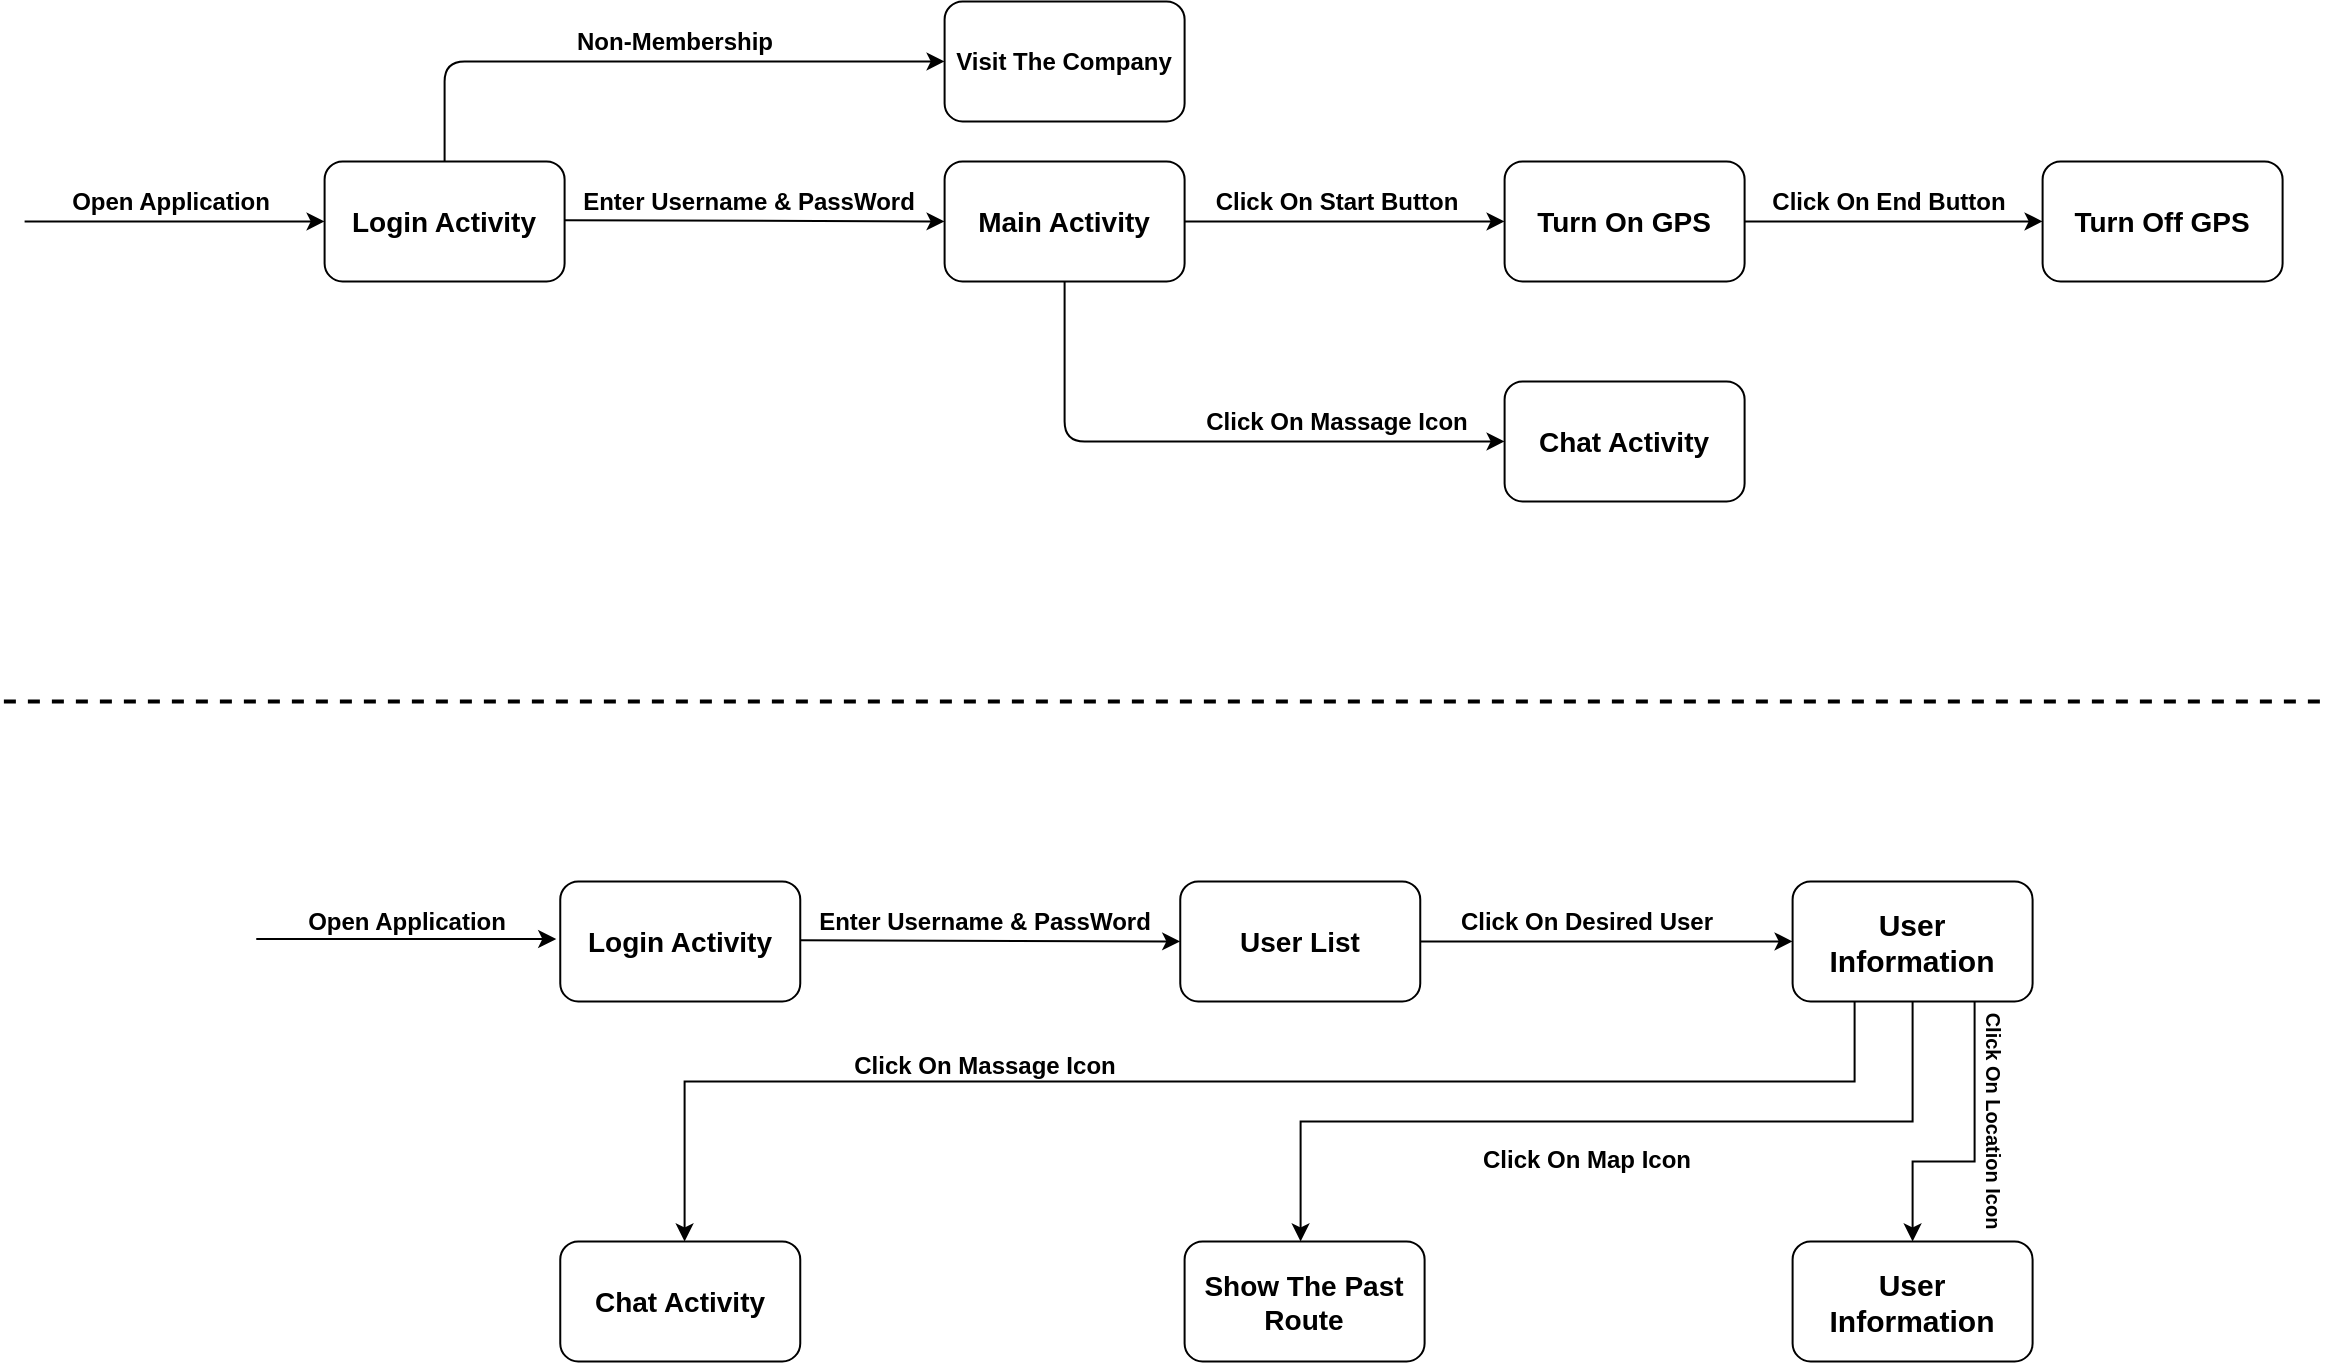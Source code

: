 <mxfile version="12.4.2" type="device" pages="1"><diagram id="LOb9DJNmsq7_m7eezj4-" name="Page-1"><mxGraphModel dx="1673" dy="872" grid="1" gridSize="10" guides="1" tooltips="1" connect="1" arrows="1" fold="1" page="1" pageScale="1" pageWidth="1169" pageHeight="827" math="0" shadow="0"><root><mxCell id="0"/><mxCell id="1" parent="0"/><mxCell id="nszsezrRDMAvSKFirYBr-1" value="" style="endArrow=classic;html=1;" edge="1" parent="1"><mxGeometry width="50" height="50" relative="1" as="geometry"><mxPoint x="12.3" y="187.71" as="sourcePoint"/><mxPoint x="162.3" y="187.71" as="targetPoint"/></mxGeometry></mxCell><mxCell id="nszsezrRDMAvSKFirYBr-2" value="Open Application" style="text;html=1;align=center;verticalAlign=middle;resizable=0;points=[];;autosize=1;fontStyle=1" vertex="1" parent="1"><mxGeometry x="30.3" y="167.71" width="110" height="20" as="geometry"/></mxCell><mxCell id="nszsezrRDMAvSKFirYBr-4" value="&lt;font style=&quot;font-size: 14px&quot;&gt;&lt;b&gt;Login Activity&lt;/b&gt;&lt;/font&gt;" style="rounded=1;whiteSpace=wrap;html=1;" vertex="1" parent="1"><mxGeometry x="162.3" y="157.71" width="120" height="60" as="geometry"/></mxCell><mxCell id="nszsezrRDMAvSKFirYBr-5" value="" style="endArrow=classic;html=1;entryX=0;entryY=0.5;entryDx=0;entryDy=0;" edge="1" parent="1" target="nszsezrRDMAvSKFirYBr-9"><mxGeometry width="50" height="50" relative="1" as="geometry"><mxPoint x="282.3" y="187.12" as="sourcePoint"/><mxPoint x="452.3" y="187.12" as="targetPoint"/></mxGeometry></mxCell><mxCell id="nszsezrRDMAvSKFirYBr-6" value="" style="endArrow=classic;html=1;entryX=0;entryY=0.5;entryDx=0;entryDy=0;exitX=0.5;exitY=0;exitDx=0;exitDy=0;" edge="1" parent="1" source="nszsezrRDMAvSKFirYBr-4" target="nszsezrRDMAvSKFirYBr-8"><mxGeometry width="50" height="50" relative="1" as="geometry"><mxPoint x="222.3" y="107.71" as="sourcePoint"/><mxPoint x="312.89" y="107.71" as="targetPoint"/><Array as="points"><mxPoint x="222.3" y="107.71"/></Array></mxGeometry></mxCell><mxCell id="nszsezrRDMAvSKFirYBr-8" value="&lt;font style=&quot;font-size: 12px&quot;&gt;&lt;b&gt;Visit The Company&lt;/b&gt;&lt;/font&gt;" style="rounded=1;whiteSpace=wrap;html=1;" vertex="1" parent="1"><mxGeometry x="472.3" y="77.71" width="120" height="60" as="geometry"/></mxCell><mxCell id="nszsezrRDMAvSKFirYBr-9" value="&lt;font style=&quot;font-size: 14px&quot;&gt;&lt;b&gt;Main Activity&lt;/b&gt;&lt;/font&gt;" style="rounded=1;whiteSpace=wrap;html=1;" vertex="1" parent="1"><mxGeometry x="472.3" y="157.71" width="120" height="60" as="geometry"/></mxCell><mxCell id="nszsezrRDMAvSKFirYBr-19" value="&lt;font style=&quot;font-size: 14px&quot;&gt;&lt;b&gt;Chat Activity&lt;/b&gt;&lt;/font&gt;" style="rounded=1;whiteSpace=wrap;html=1;" vertex="1" parent="1"><mxGeometry x="752.3" y="267.71" width="120" height="60" as="geometry"/></mxCell><mxCell id="nszsezrRDMAvSKFirYBr-10" value="Non-Membership" style="text;html=1;align=center;verticalAlign=middle;resizable=0;points=[];;autosize=1;fontStyle=1" vertex="1" parent="1"><mxGeometry x="282.3" y="87.71" width="110" height="20" as="geometry"/></mxCell><mxCell id="nszsezrRDMAvSKFirYBr-11" value="Enter Username &amp;amp; PassWord" style="text;html=1;align=center;verticalAlign=middle;resizable=0;points=[];;autosize=1;fontStyle=1" vertex="1" parent="1"><mxGeometry x="284.3" y="167.71" width="180" height="20" as="geometry"/></mxCell><mxCell id="nszsezrRDMAvSKFirYBr-12" value="" style="endArrow=classic;html=1;" edge="1" parent="1"><mxGeometry width="50" height="50" relative="1" as="geometry"><mxPoint x="592.3" y="187.71" as="sourcePoint"/><mxPoint x="752.3" y="187.71" as="targetPoint"/></mxGeometry></mxCell><mxCell id="nszsezrRDMAvSKFirYBr-16" value="" style="edgeStyle=orthogonalEdgeStyle;rounded=0;orthogonalLoop=1;jettySize=auto;html=1;" edge="1" parent="1" source="nszsezrRDMAvSKFirYBr-13" target="nszsezrRDMAvSKFirYBr-15"><mxGeometry relative="1" as="geometry"/></mxCell><mxCell id="nszsezrRDMAvSKFirYBr-13" value="&lt;font style=&quot;font-size: 14px&quot;&gt;&lt;b&gt;Turn On GPS&lt;/b&gt;&lt;/font&gt;" style="rounded=1;whiteSpace=wrap;html=1;" vertex="1" parent="1"><mxGeometry x="752.3" y="157.71" width="120" height="60" as="geometry"/></mxCell><mxCell id="nszsezrRDMAvSKFirYBr-15" value="&lt;font style=&quot;font-size: 14px&quot;&gt;&lt;b&gt;Turn Off GPS&lt;/b&gt;&lt;/font&gt;" style="rounded=1;whiteSpace=wrap;html=1;" vertex="1" parent="1"><mxGeometry x="1021.3" y="157.71" width="120" height="60" as="geometry"/></mxCell><mxCell id="nszsezrRDMAvSKFirYBr-14" value="Click On Start Button" style="text;html=1;align=center;verticalAlign=middle;resizable=0;points=[];;autosize=1;fontStyle=1" vertex="1" parent="1"><mxGeometry x="603.3" y="167.71" width="130" height="20" as="geometry"/></mxCell><mxCell id="nszsezrRDMAvSKFirYBr-18" value="Click On End Button" style="text;html=1;align=center;verticalAlign=middle;resizable=0;points=[];;autosize=1;fontStyle=1" vertex="1" parent="1"><mxGeometry x="879.3" y="167.71" width="130" height="20" as="geometry"/></mxCell><mxCell id="nszsezrRDMAvSKFirYBr-21" value="" style="endArrow=classic;html=1;exitX=0.5;exitY=1;exitDx=0;exitDy=0;entryX=0;entryY=0.5;entryDx=0;entryDy=0;" edge="1" parent="1" source="nszsezrRDMAvSKFirYBr-9" target="nszsezrRDMAvSKFirYBr-19"><mxGeometry width="50" height="50" relative="1" as="geometry"><mxPoint x="592.3" y="317.12" as="sourcePoint"/><mxPoint x="752.3" y="317.12" as="targetPoint"/><Array as="points"><mxPoint x="532.3" y="297.71"/><mxPoint x="671.3" y="297.71"/></Array></mxGeometry></mxCell><mxCell id="nszsezrRDMAvSKFirYBr-22" value="Click On Massage Icon" style="text;html=1;align=center;verticalAlign=middle;resizable=0;points=[];;autosize=1;fontStyle=1" vertex="1" parent="1"><mxGeometry x="598.3" y="277.71" width="140" height="20" as="geometry"/></mxCell><mxCell id="nszsezrRDMAvSKFirYBr-23" value="" style="endArrow=none;dashed=1;html=1;fontSize=18;fontStyle=1;strokeWidth=2;" edge="1" parent="1"><mxGeometry width="50" height="50" relative="1" as="geometry"><mxPoint x="1.94" y="427.71" as="sourcePoint"/><mxPoint x="1161.94" y="427.71" as="targetPoint"/><Array as="points"/></mxGeometry></mxCell><mxCell id="nszsezrRDMAvSKFirYBr-24" value="&lt;font style=&quot;font-size: 14px&quot;&gt;&lt;b&gt;Login Activity&lt;/b&gt;&lt;/font&gt;" style="rounded=1;whiteSpace=wrap;html=1;" vertex="1" parent="1"><mxGeometry x="280.13" y="517.71" width="120" height="60" as="geometry"/></mxCell><mxCell id="nszsezrRDMAvSKFirYBr-25" value="" style="endArrow=classic;html=1;entryX=0;entryY=0.5;entryDx=0;entryDy=0;" edge="1" parent="1" target="nszsezrRDMAvSKFirYBr-28"><mxGeometry width="50" height="50" relative="1" as="geometry"><mxPoint x="400.13" y="547.12" as="sourcePoint"/><mxPoint x="570.13" y="547.12" as="targetPoint"/></mxGeometry></mxCell><mxCell id="nszsezrRDMAvSKFirYBr-34" value="" style="edgeStyle=orthogonalEdgeStyle;rounded=0;orthogonalLoop=1;jettySize=auto;html=1;strokeWidth=1;fontSize=18;" edge="1" parent="1" source="nszsezrRDMAvSKFirYBr-28" target="nszsezrRDMAvSKFirYBr-33"><mxGeometry relative="1" as="geometry"/></mxCell><mxCell id="nszsezrRDMAvSKFirYBr-28" value="&lt;font style=&quot;font-size: 14px&quot;&gt;&lt;b&gt;User List&lt;/b&gt;&lt;/font&gt;" style="rounded=1;whiteSpace=wrap;html=1;" vertex="1" parent="1"><mxGeometry x="590.13" y="517.71" width="120" height="60" as="geometry"/></mxCell><mxCell id="nszsezrRDMAvSKFirYBr-37" value="" style="edgeStyle=orthogonalEdgeStyle;rounded=0;orthogonalLoop=1;jettySize=auto;html=1;strokeWidth=1;fontSize=18;" edge="1" parent="1" source="nszsezrRDMAvSKFirYBr-33" target="nszsezrRDMAvSKFirYBr-36"><mxGeometry relative="1" as="geometry"><Array as="points"><mxPoint x="927.3" y="617.71"/><mxPoint x="342.3" y="617.71"/></Array></mxGeometry></mxCell><mxCell id="nszsezrRDMAvSKFirYBr-39" value="" style="edgeStyle=orthogonalEdgeStyle;rounded=0;orthogonalLoop=1;jettySize=auto;html=1;strokeWidth=1;fontSize=18;" edge="1" parent="1" source="nszsezrRDMAvSKFirYBr-33" target="nszsezrRDMAvSKFirYBr-38"><mxGeometry relative="1" as="geometry"><Array as="points"><mxPoint x="956.3" y="637.71"/><mxPoint x="650.3" y="637.71"/></Array></mxGeometry></mxCell><mxCell id="nszsezrRDMAvSKFirYBr-41" value="" style="edgeStyle=orthogonalEdgeStyle;rounded=0;orthogonalLoop=1;jettySize=auto;html=1;strokeWidth=1;fontSize=18;" edge="1" parent="1" source="nszsezrRDMAvSKFirYBr-33" target="nszsezrRDMAvSKFirYBr-40"><mxGeometry relative="1" as="geometry"><Array as="points"><mxPoint x="987.3" y="657.71"/><mxPoint x="956.3" y="657.71"/></Array></mxGeometry></mxCell><mxCell id="nszsezrRDMAvSKFirYBr-33" value="&lt;font style=&quot;font-size: 15px&quot;&gt;&lt;b&gt;User Information&lt;/b&gt;&lt;/font&gt;" style="rounded=1;whiteSpace=wrap;html=1;" vertex="1" parent="1"><mxGeometry x="896.3" y="517.71" width="120" height="60" as="geometry"/></mxCell><mxCell id="nszsezrRDMAvSKFirYBr-40" value="&lt;font style=&quot;font-size: 15px&quot;&gt;&lt;b&gt;User Information&lt;/b&gt;&lt;/font&gt;" style="rounded=1;whiteSpace=wrap;html=1;" vertex="1" parent="1"><mxGeometry x="896.3" y="697.71" width="120" height="60" as="geometry"/></mxCell><mxCell id="nszsezrRDMAvSKFirYBr-38" value="&lt;font style=&quot;font-size: 14px&quot;&gt;&lt;b&gt;Show The Past Route&lt;/b&gt;&lt;/font&gt;" style="rounded=1;whiteSpace=wrap;html=1;" vertex="1" parent="1"><mxGeometry x="592.3" y="697.71" width="120" height="60" as="geometry"/></mxCell><mxCell id="nszsezrRDMAvSKFirYBr-36" value="&lt;font style=&quot;font-size: 14px&quot;&gt;&lt;b&gt;Chat Activity&lt;/b&gt;&lt;/font&gt;" style="rounded=1;whiteSpace=wrap;html=1;" vertex="1" parent="1"><mxGeometry x="280.13" y="697.71" width="120" height="60" as="geometry"/></mxCell><mxCell id="nszsezrRDMAvSKFirYBr-30" value="Enter Username &amp;amp; PassWord" style="text;html=1;align=center;verticalAlign=middle;resizable=0;points=[];;autosize=1;fontStyle=1" vertex="1" parent="1"><mxGeometry x="402.13" y="527.71" width="180" height="20" as="geometry"/></mxCell><mxCell id="nszsezrRDMAvSKFirYBr-31" value="" style="endArrow=classic;html=1;" edge="1" parent="1"><mxGeometry width="50" height="50" relative="1" as="geometry"><mxPoint x="128.13" y="546.53" as="sourcePoint"/><mxPoint x="278.13" y="546.53" as="targetPoint"/></mxGeometry></mxCell><mxCell id="nszsezrRDMAvSKFirYBr-32" value="Open Application" style="text;html=1;align=center;verticalAlign=middle;resizable=0;points=[];;autosize=1;fontStyle=1" vertex="1" parent="1"><mxGeometry x="148.13" y="527.71" width="110" height="20" as="geometry"/></mxCell><mxCell id="nszsezrRDMAvSKFirYBr-35" value="Click On Desired User" style="text;html=1;align=center;verticalAlign=middle;resizable=0;points=[];;autosize=1;fontStyle=1" vertex="1" parent="1"><mxGeometry x="723.3" y="527.71" width="140" height="20" as="geometry"/></mxCell><mxCell id="nszsezrRDMAvSKFirYBr-43" value="Click On Massage Icon" style="text;html=1;align=center;verticalAlign=middle;resizable=0;points=[];;autosize=1;fontStyle=1" vertex="1" parent="1"><mxGeometry x="422.13" y="600" width="140" height="20" as="geometry"/></mxCell><mxCell id="nszsezrRDMAvSKFirYBr-44" value="Click On Map Icon" style="text;html=1;align=center;verticalAlign=middle;resizable=0;points=[];;autosize=1;fontStyle=1" vertex="1" parent="1"><mxGeometry x="733.3" y="647" width="120" height="20" as="geometry"/></mxCell><mxCell id="nszsezrRDMAvSKFirYBr-45" value="&lt;font style=&quot;font-size: 10px&quot;&gt;Click On Location Icon&lt;/font&gt;" style="text;html=1;align=center;verticalAlign=middle;resizable=0;points=[];;autosize=1;fontStyle=1;direction=east;rotation=90;" vertex="1" parent="1"><mxGeometry x="932" y="627" width="130" height="20" as="geometry"/></mxCell></root></mxGraphModel></diagram></mxfile>